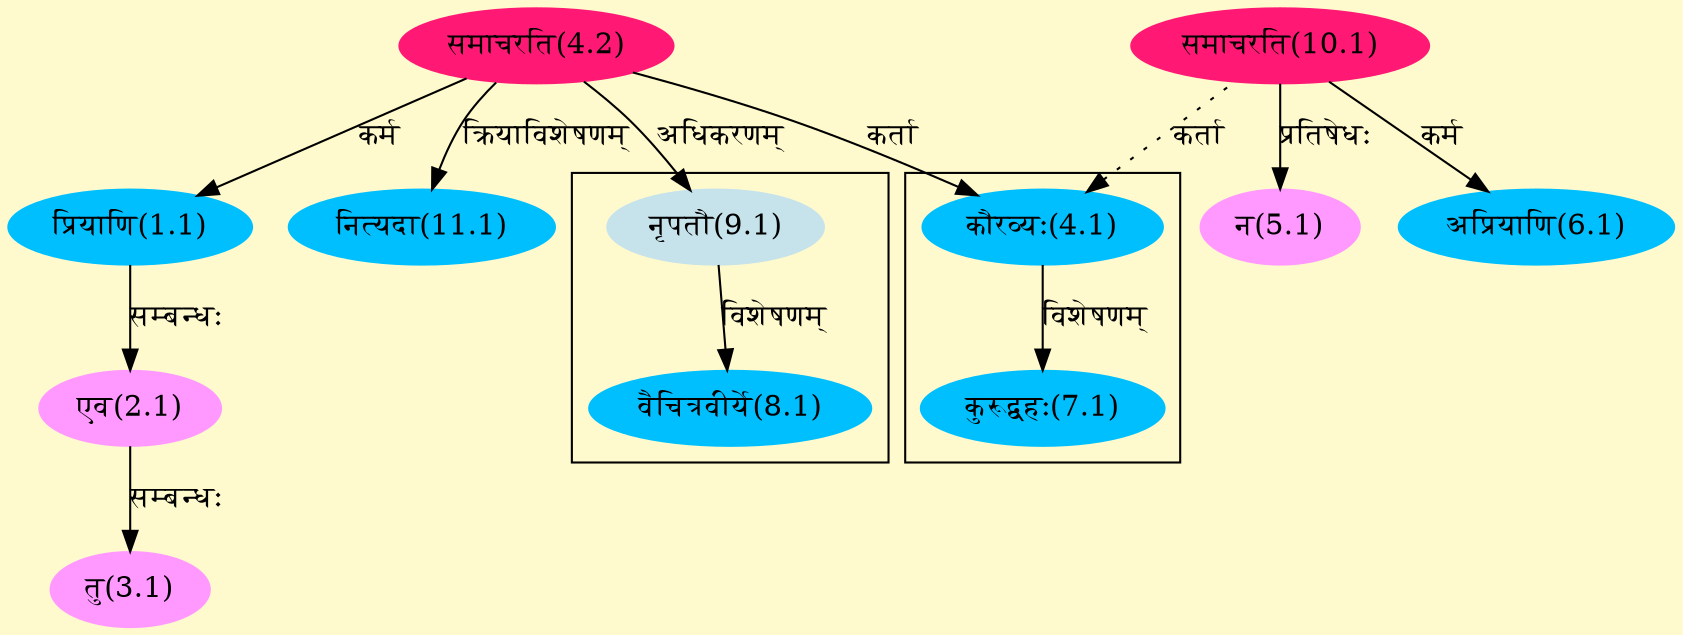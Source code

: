 digraph G{
rankdir=BT;
 compound=true;
 bgcolor="lemonchiffon1";

subgraph cluster_1{
Node7_1 [style=filled, color="#00BFFF" label = "कुरूद्वहः(7.1)"]
Node4_1 [style=filled, color="#00BFFF" label = "कौरव्यः(4.1)"]

}

subgraph cluster_2{
Node8_1 [style=filled, color="#00BFFF" label = "वैचित्रवीर्ये(8.1)"]
Node9_1 [style=filled, color="#C6E2EB" label = "नृपतौ(9.1)"]

}
Node1_1 [style=filled, color="#00BFFF" label = "प्रियाणि(1.1)"]
Node4_2 [style=filled, color="#FF1975" label = "समाचरति(4.2)"]
Node2_1 [style=filled, color="#FF99FF" label = "एव(2.1)"]
Node3_1 [style=filled, color="#FF99FF" label = "तु(3.1)"]
Node4_1 [style=filled, color="#00BFFF" label = "कौरव्यः(4.1)"]
Node10_1 [style=filled, color="#FF1975" label = "समाचरति(10.1)"]
Node5_1 [style=filled, color="#FF99FF" label = "न(5.1)"]
Node6_1 [style=filled, color="#00BFFF" label = "अप्रियाणि(6.1)"]
Node9_1 [style=filled, color="#C6E2EB" label = "नृपतौ(9.1)"]
Node11_1 [style=filled, color="#00BFFF" label = "नित्यदा(11.1)"]
/* Start of Relations section */

Node1_1 -> Node4_2 [  label="कर्म"  dir="back" ]
Node2_1 -> Node1_1 [  label="सम्बन्धः"  dir="back" ]
Node3_1 -> Node2_1 [  label="सम्बन्धः"  dir="back" ]
Node4_1 -> Node4_2 [  label="कर्ता"  dir="back" ]
Node4_1 -> Node10_1 [ style=dotted label="कर्ता"  dir="back" ]
Node5_1 -> Node10_1 [  label="प्रतिषेधः"  dir="back" ]
Node6_1 -> Node10_1 [  label="कर्म"  dir="back" ]
Node7_1 -> Node4_1 [  label="विशेषणम्"  dir="back" ]
Node8_1 -> Node9_1 [  label="विशेषणम्"  dir="back" ]
Node9_1 -> Node4_2 [  label="अधिकरणम्"  dir="back" ]
Node11_1 -> Node4_2 [  label="क्रियाविशेषणम्"  dir="back" ]
}
